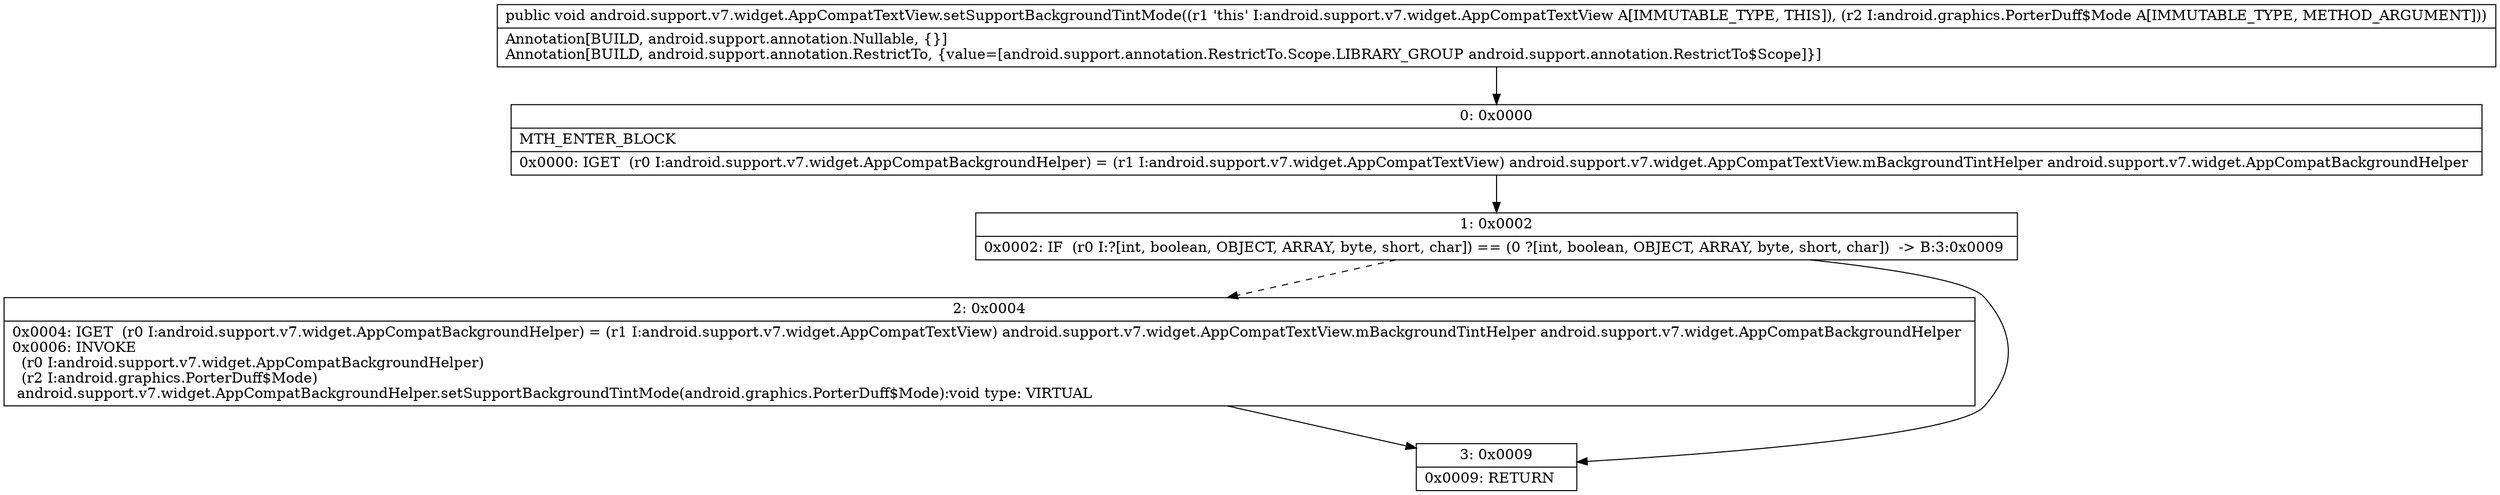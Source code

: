 digraph "CFG forandroid.support.v7.widget.AppCompatTextView.setSupportBackgroundTintMode(Landroid\/graphics\/PorterDuff$Mode;)V" {
Node_0 [shape=record,label="{0\:\ 0x0000|MTH_ENTER_BLOCK\l|0x0000: IGET  (r0 I:android.support.v7.widget.AppCompatBackgroundHelper) = (r1 I:android.support.v7.widget.AppCompatTextView) android.support.v7.widget.AppCompatTextView.mBackgroundTintHelper android.support.v7.widget.AppCompatBackgroundHelper \l}"];
Node_1 [shape=record,label="{1\:\ 0x0002|0x0002: IF  (r0 I:?[int, boolean, OBJECT, ARRAY, byte, short, char]) == (0 ?[int, boolean, OBJECT, ARRAY, byte, short, char])  \-\> B:3:0x0009 \l}"];
Node_2 [shape=record,label="{2\:\ 0x0004|0x0004: IGET  (r0 I:android.support.v7.widget.AppCompatBackgroundHelper) = (r1 I:android.support.v7.widget.AppCompatTextView) android.support.v7.widget.AppCompatTextView.mBackgroundTintHelper android.support.v7.widget.AppCompatBackgroundHelper \l0x0006: INVOKE  \l  (r0 I:android.support.v7.widget.AppCompatBackgroundHelper)\l  (r2 I:android.graphics.PorterDuff$Mode)\l android.support.v7.widget.AppCompatBackgroundHelper.setSupportBackgroundTintMode(android.graphics.PorterDuff$Mode):void type: VIRTUAL \l}"];
Node_3 [shape=record,label="{3\:\ 0x0009|0x0009: RETURN   \l}"];
MethodNode[shape=record,label="{public void android.support.v7.widget.AppCompatTextView.setSupportBackgroundTintMode((r1 'this' I:android.support.v7.widget.AppCompatTextView A[IMMUTABLE_TYPE, THIS]), (r2 I:android.graphics.PorterDuff$Mode A[IMMUTABLE_TYPE, METHOD_ARGUMENT]))  | Annotation[BUILD, android.support.annotation.Nullable, \{\}]\lAnnotation[BUILD, android.support.annotation.RestrictTo, \{value=[android.support.annotation.RestrictTo.Scope.LIBRARY_GROUP android.support.annotation.RestrictTo$Scope]\}]\l}"];
MethodNode -> Node_0;
Node_0 -> Node_1;
Node_1 -> Node_2[style=dashed];
Node_1 -> Node_3;
Node_2 -> Node_3;
}


